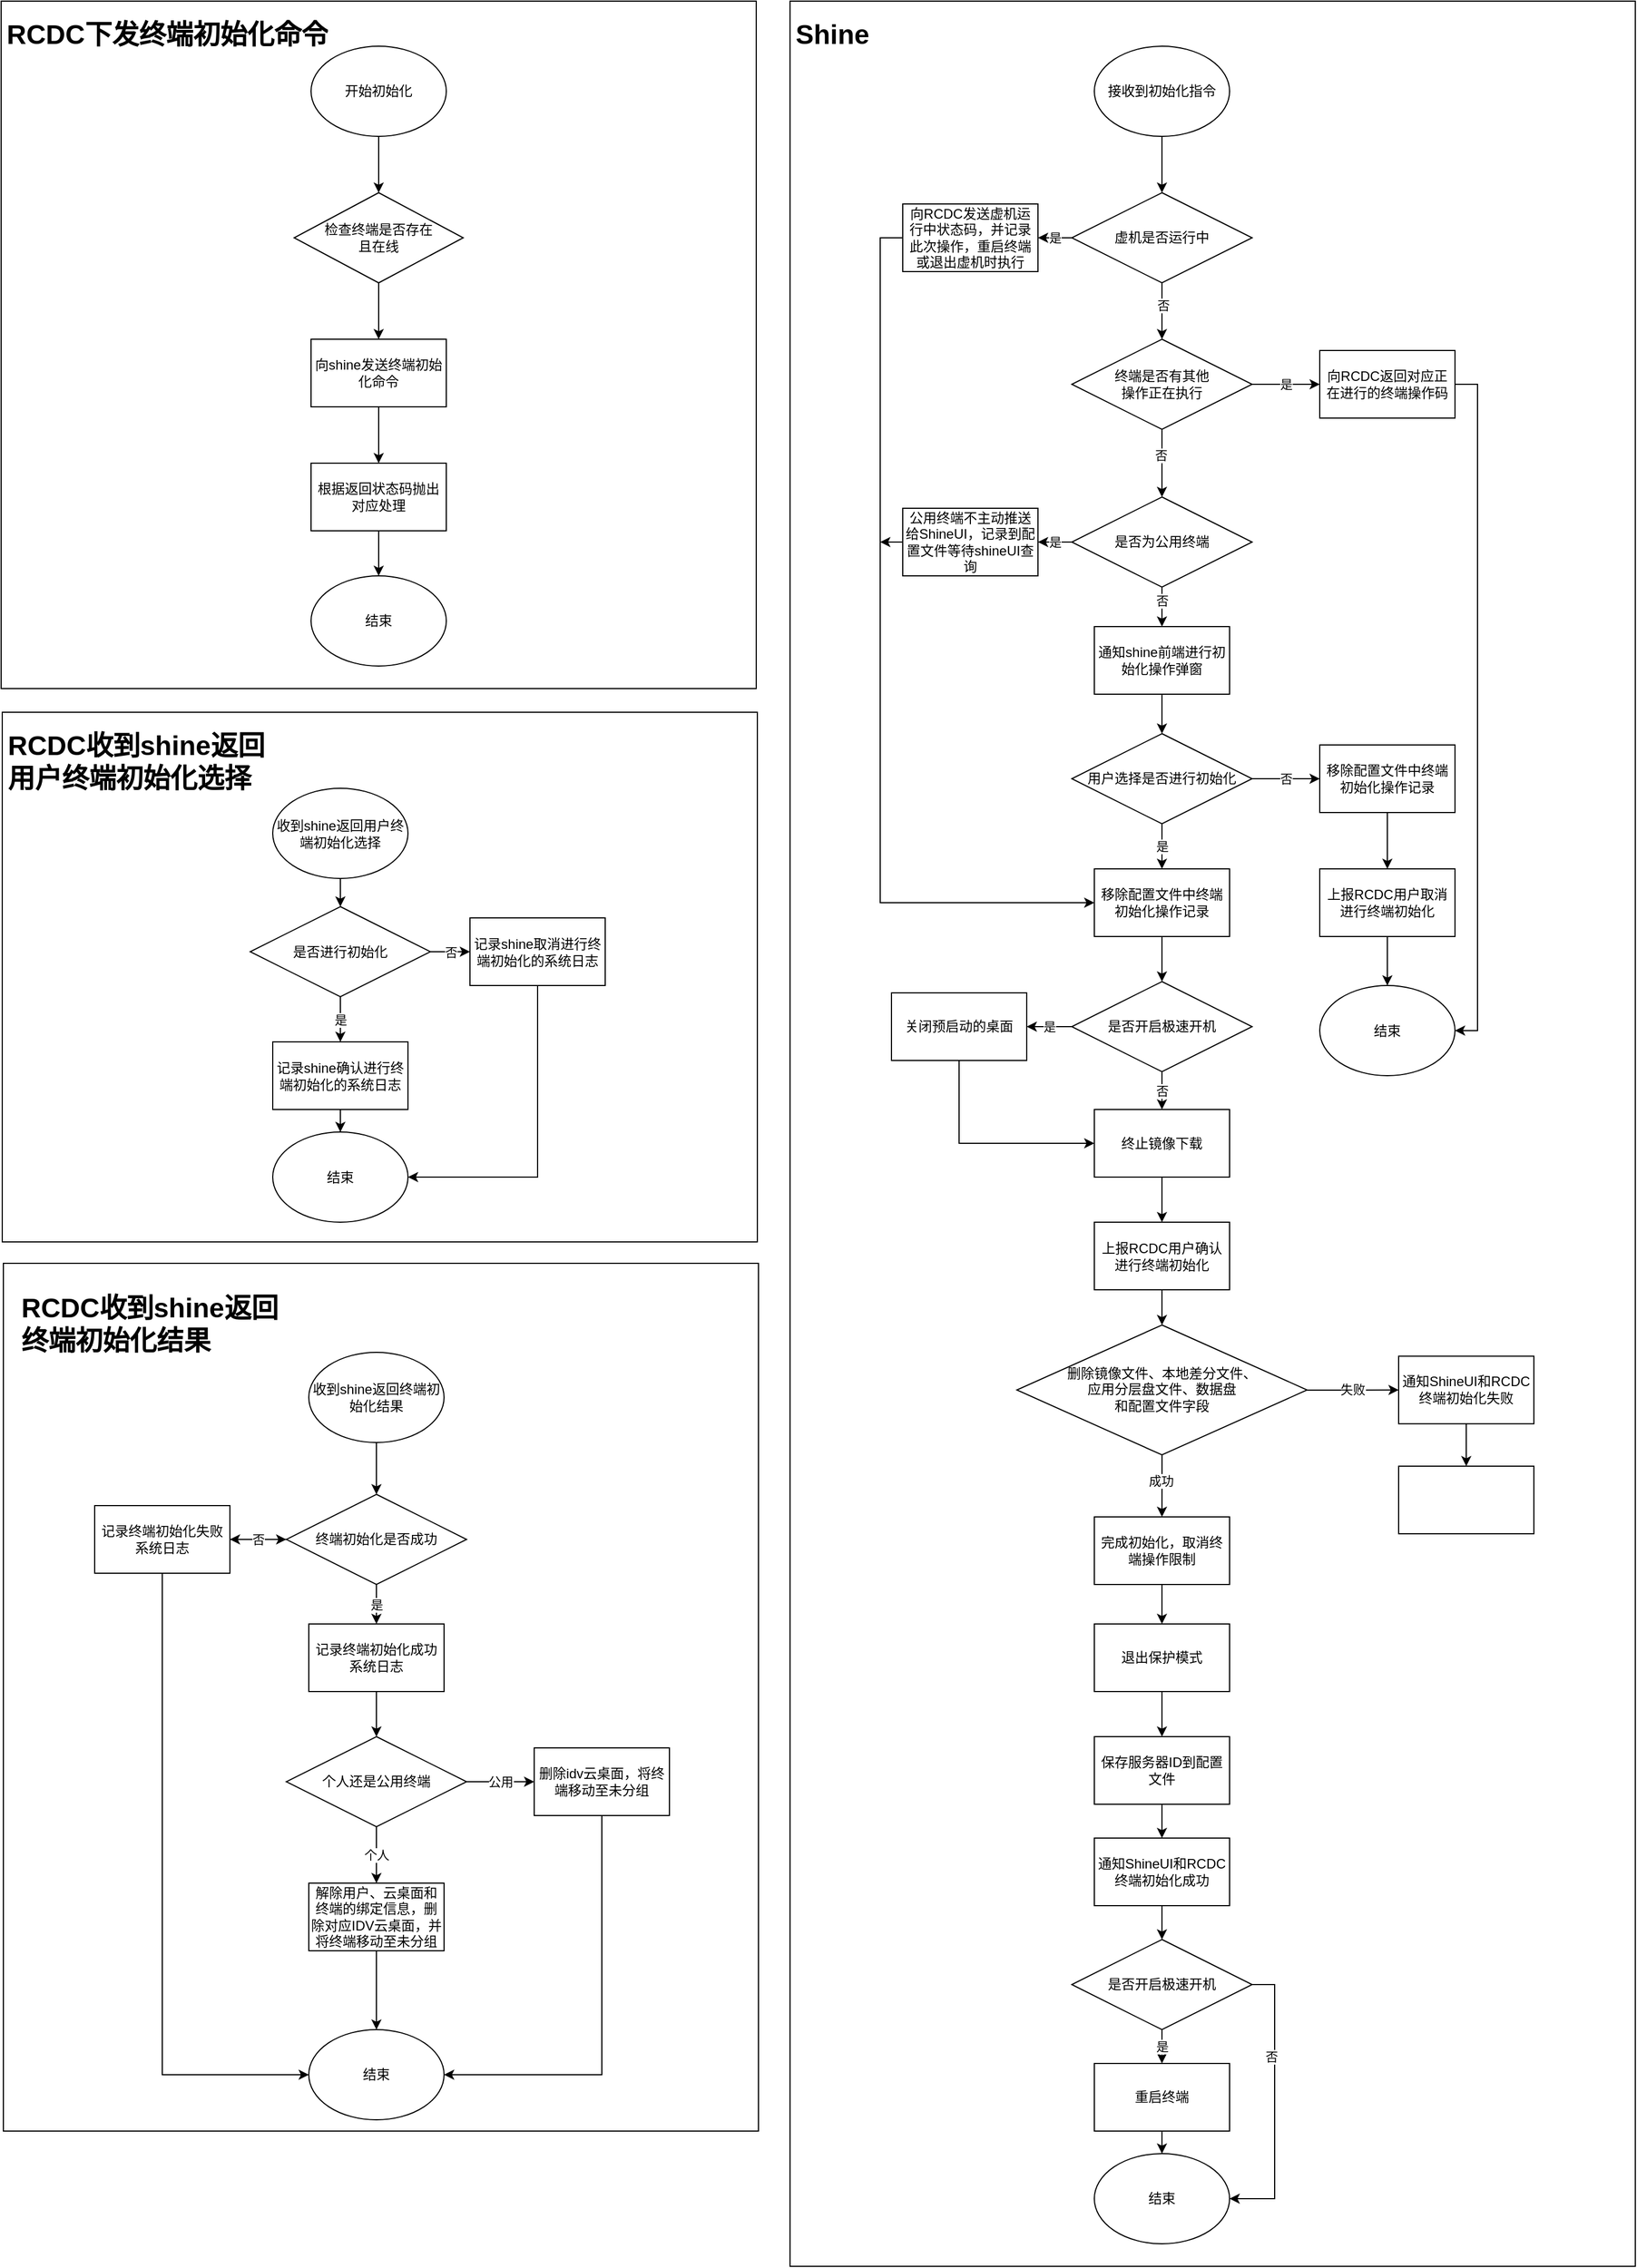 <mxfile version="13.4.9" type="github">
  <diagram id="C5RBs43oDa-KdzZeNtuy" name="Page-1">
    <mxGraphModel dx="2130" dy="2096" grid="1" gridSize="10" guides="1" tooltips="1" connect="1" arrows="1" fold="1" page="1" pageScale="1" pageWidth="827" pageHeight="1169" math="0" shadow="0">
      <root>
        <mxCell id="WIyWlLk6GJQsqaUBKTNV-0" />
        <mxCell id="WIyWlLk6GJQsqaUBKTNV-1" parent="WIyWlLk6GJQsqaUBKTNV-0" />
        <mxCell id="mnBdbgV8jX7nQdFRX_Ui-82" value="" style="whiteSpace=wrap;html=1;fillColor=#FFFFFF;" vertex="1" parent="WIyWlLk6GJQsqaUBKTNV-1">
          <mxGeometry x="91" y="601" width="670" height="470" as="geometry" />
        </mxCell>
        <mxCell id="mnBdbgV8jX7nQdFRX_Ui-83" value="&lt;h1&gt;RCDC收到shine返回用户终端初始化选择&lt;/h1&gt;" style="text;html=1;strokeColor=none;fillColor=none;spacing=5;spacingTop=-20;whiteSpace=wrap;overflow=hidden;rounded=0;" vertex="1" parent="WIyWlLk6GJQsqaUBKTNV-1">
          <mxGeometry x="91" y="611" width="240" height="60" as="geometry" />
        </mxCell>
        <mxCell id="mnBdbgV8jX7nQdFRX_Ui-14" value="" style="whiteSpace=wrap;html=1;fillColor=#FFFFFF;" vertex="1" parent="WIyWlLk6GJQsqaUBKTNV-1">
          <mxGeometry x="90" y="-30" width="670" height="610" as="geometry" />
        </mxCell>
        <mxCell id="mnBdbgV8jX7nQdFRX_Ui-10" value="" style="edgeStyle=orthogonalEdgeStyle;rounded=0;orthogonalLoop=1;jettySize=auto;html=1;" edge="1" parent="WIyWlLk6GJQsqaUBKTNV-1" source="mnBdbgV8jX7nQdFRX_Ui-6" target="mnBdbgV8jX7nQdFRX_Ui-9">
          <mxGeometry relative="1" as="geometry" />
        </mxCell>
        <mxCell id="mnBdbgV8jX7nQdFRX_Ui-6" value="开始初始化" style="ellipse;whiteSpace=wrap;html=1;" vertex="1" parent="WIyWlLk6GJQsqaUBKTNV-1">
          <mxGeometry x="365" y="10" width="120" height="80" as="geometry" />
        </mxCell>
        <mxCell id="mnBdbgV8jX7nQdFRX_Ui-12" value="" style="edgeStyle=orthogonalEdgeStyle;rounded=0;orthogonalLoop=1;jettySize=auto;html=1;" edge="1" parent="WIyWlLk6GJQsqaUBKTNV-1" source="mnBdbgV8jX7nQdFRX_Ui-9" target="mnBdbgV8jX7nQdFRX_Ui-11">
          <mxGeometry relative="1" as="geometry" />
        </mxCell>
        <mxCell id="mnBdbgV8jX7nQdFRX_Ui-9" value="检查终端是否存在&lt;br&gt;且在线" style="rhombus;whiteSpace=wrap;html=1;" vertex="1" parent="WIyWlLk6GJQsqaUBKTNV-1">
          <mxGeometry x="350" y="140" width="150" height="80" as="geometry" />
        </mxCell>
        <mxCell id="mnBdbgV8jX7nQdFRX_Ui-65" value="" style="edgeStyle=orthogonalEdgeStyle;rounded=0;orthogonalLoop=1;jettySize=auto;html=1;" edge="1" parent="WIyWlLk6GJQsqaUBKTNV-1" source="mnBdbgV8jX7nQdFRX_Ui-11" target="mnBdbgV8jX7nQdFRX_Ui-64">
          <mxGeometry relative="1" as="geometry" />
        </mxCell>
        <mxCell id="mnBdbgV8jX7nQdFRX_Ui-11" value="向shine发送终端初始化命令" style="whiteSpace=wrap;html=1;" vertex="1" parent="WIyWlLk6GJQsqaUBKTNV-1">
          <mxGeometry x="365" y="270" width="120" height="60" as="geometry" />
        </mxCell>
        <mxCell id="mnBdbgV8jX7nQdFRX_Ui-15" value="&lt;h1&gt;RCDC下发终端初始化命令&lt;/h1&gt;" style="text;html=1;strokeColor=none;fillColor=none;spacing=5;spacingTop=-20;whiteSpace=wrap;overflow=hidden;rounded=0;" vertex="1" parent="WIyWlLk6GJQsqaUBKTNV-1">
          <mxGeometry x="90" y="-20" width="310" height="60" as="geometry" />
        </mxCell>
        <mxCell id="mnBdbgV8jX7nQdFRX_Ui-16" value="" style="whiteSpace=wrap;html=1;fillColor=#FFFFFF;" vertex="1" parent="WIyWlLk6GJQsqaUBKTNV-1">
          <mxGeometry x="790" y="-30" width="750" height="2010" as="geometry" />
        </mxCell>
        <mxCell id="mnBdbgV8jX7nQdFRX_Ui-17" value="&lt;h1&gt;Shine&lt;/h1&gt;" style="text;html=1;strokeColor=none;fillColor=none;spacing=5;spacingTop=-20;whiteSpace=wrap;overflow=hidden;rounded=0;" vertex="1" parent="WIyWlLk6GJQsqaUBKTNV-1">
          <mxGeometry x="790" y="-20" width="100" height="40" as="geometry" />
        </mxCell>
        <mxCell id="mnBdbgV8jX7nQdFRX_Ui-20" value="" style="edgeStyle=orthogonalEdgeStyle;rounded=0;orthogonalLoop=1;jettySize=auto;html=1;" edge="1" parent="WIyWlLk6GJQsqaUBKTNV-1" source="mnBdbgV8jX7nQdFRX_Ui-18" target="mnBdbgV8jX7nQdFRX_Ui-19">
          <mxGeometry relative="1" as="geometry" />
        </mxCell>
        <mxCell id="mnBdbgV8jX7nQdFRX_Ui-18" value="接收到初始化指令" style="ellipse;whiteSpace=wrap;html=1;fillColor=#FFFFFF;" vertex="1" parent="WIyWlLk6GJQsqaUBKTNV-1">
          <mxGeometry x="1060" y="10" width="120" height="80" as="geometry" />
        </mxCell>
        <mxCell id="mnBdbgV8jX7nQdFRX_Ui-24" value="" style="edgeStyle=orthogonalEdgeStyle;rounded=0;orthogonalLoop=1;jettySize=auto;html=1;" edge="1" parent="WIyWlLk6GJQsqaUBKTNV-1" source="mnBdbgV8jX7nQdFRX_Ui-19" target="mnBdbgV8jX7nQdFRX_Ui-23">
          <mxGeometry relative="1" as="geometry" />
        </mxCell>
        <mxCell id="mnBdbgV8jX7nQdFRX_Ui-28" value="否" style="edgeLabel;html=1;align=center;verticalAlign=middle;resizable=0;points=[];" vertex="1" connectable="0" parent="mnBdbgV8jX7nQdFRX_Ui-24">
          <mxGeometry x="-0.211" y="1" relative="1" as="geometry">
            <mxPoint as="offset" />
          </mxGeometry>
        </mxCell>
        <mxCell id="mnBdbgV8jX7nQdFRX_Ui-36" value="是" style="edgeStyle=orthogonalEdgeStyle;rounded=0;orthogonalLoop=1;jettySize=auto;html=1;" edge="1" parent="WIyWlLk6GJQsqaUBKTNV-1" source="mnBdbgV8jX7nQdFRX_Ui-19" target="mnBdbgV8jX7nQdFRX_Ui-35">
          <mxGeometry relative="1" as="geometry" />
        </mxCell>
        <mxCell id="mnBdbgV8jX7nQdFRX_Ui-19" value="虚机是否运行中" style="rhombus;whiteSpace=wrap;html=1;fillColor=#FFFFFF;" vertex="1" parent="WIyWlLk6GJQsqaUBKTNV-1">
          <mxGeometry x="1040" y="140" width="160" height="80" as="geometry" />
        </mxCell>
        <mxCell id="mnBdbgV8jX7nQdFRX_Ui-27" value="" style="edgeStyle=orthogonalEdgeStyle;rounded=0;orthogonalLoop=1;jettySize=auto;html=1;" edge="1" parent="WIyWlLk6GJQsqaUBKTNV-1" source="mnBdbgV8jX7nQdFRX_Ui-23" target="mnBdbgV8jX7nQdFRX_Ui-25">
          <mxGeometry relative="1" as="geometry" />
        </mxCell>
        <mxCell id="mnBdbgV8jX7nQdFRX_Ui-29" value="否" style="edgeLabel;html=1;align=center;verticalAlign=middle;resizable=0;points=[];" vertex="1" connectable="0" parent="mnBdbgV8jX7nQdFRX_Ui-27">
          <mxGeometry x="-0.249" y="-1" relative="1" as="geometry">
            <mxPoint as="offset" />
          </mxGeometry>
        </mxCell>
        <mxCell id="mnBdbgV8jX7nQdFRX_Ui-38" value="是" style="edgeStyle=orthogonalEdgeStyle;rounded=0;orthogonalLoop=1;jettySize=auto;html=1;" edge="1" parent="WIyWlLk6GJQsqaUBKTNV-1" source="mnBdbgV8jX7nQdFRX_Ui-23" target="mnBdbgV8jX7nQdFRX_Ui-37">
          <mxGeometry relative="1" as="geometry" />
        </mxCell>
        <mxCell id="mnBdbgV8jX7nQdFRX_Ui-23" value="终端是否有其他&lt;br&gt;操作正在执行" style="rhombus;whiteSpace=wrap;html=1;fillColor=#FFFFFF;" vertex="1" parent="WIyWlLk6GJQsqaUBKTNV-1">
          <mxGeometry x="1040" y="270" width="160" height="80" as="geometry" />
        </mxCell>
        <mxCell id="mnBdbgV8jX7nQdFRX_Ui-31" value="" style="edgeStyle=orthogonalEdgeStyle;rounded=0;orthogonalLoop=1;jettySize=auto;html=1;" edge="1" parent="WIyWlLk6GJQsqaUBKTNV-1" source="mnBdbgV8jX7nQdFRX_Ui-25" target="mnBdbgV8jX7nQdFRX_Ui-30">
          <mxGeometry relative="1" as="geometry" />
        </mxCell>
        <mxCell id="mnBdbgV8jX7nQdFRX_Ui-32" value="否" style="edgeLabel;html=1;align=center;verticalAlign=middle;resizable=0;points=[];" vertex="1" connectable="0" parent="mnBdbgV8jX7nQdFRX_Ui-31">
          <mxGeometry x="-0.471" relative="1" as="geometry">
            <mxPoint as="offset" />
          </mxGeometry>
        </mxCell>
        <mxCell id="mnBdbgV8jX7nQdFRX_Ui-40" value="是" style="edgeStyle=orthogonalEdgeStyle;rounded=0;orthogonalLoop=1;jettySize=auto;html=1;" edge="1" parent="WIyWlLk6GJQsqaUBKTNV-1" source="mnBdbgV8jX7nQdFRX_Ui-25" target="mnBdbgV8jX7nQdFRX_Ui-39">
          <mxGeometry relative="1" as="geometry" />
        </mxCell>
        <mxCell id="mnBdbgV8jX7nQdFRX_Ui-25" value="是否为公用终端" style="rhombus;whiteSpace=wrap;html=1;fillColor=#FFFFFF;" vertex="1" parent="WIyWlLk6GJQsqaUBKTNV-1">
          <mxGeometry x="1040" y="410" width="160" height="80" as="geometry" />
        </mxCell>
        <mxCell id="mnBdbgV8jX7nQdFRX_Ui-44" value="" style="edgeStyle=orthogonalEdgeStyle;rounded=0;orthogonalLoop=1;jettySize=auto;html=1;" edge="1" parent="WIyWlLk6GJQsqaUBKTNV-1" source="mnBdbgV8jX7nQdFRX_Ui-30" target="mnBdbgV8jX7nQdFRX_Ui-43">
          <mxGeometry relative="1" as="geometry" />
        </mxCell>
        <mxCell id="mnBdbgV8jX7nQdFRX_Ui-30" value="通知shine前端进行初始化操作弹窗" style="whiteSpace=wrap;html=1;fillColor=#FFFFFF;" vertex="1" parent="WIyWlLk6GJQsqaUBKTNV-1">
          <mxGeometry x="1060" y="525" width="120" height="60" as="geometry" />
        </mxCell>
        <mxCell id="mnBdbgV8jX7nQdFRX_Ui-59" style="edgeStyle=orthogonalEdgeStyle;rounded=0;orthogonalLoop=1;jettySize=auto;html=1;exitX=0;exitY=0.5;exitDx=0;exitDy=0;entryX=0;entryY=0.5;entryDx=0;entryDy=0;" edge="1" parent="WIyWlLk6GJQsqaUBKTNV-1" source="mnBdbgV8jX7nQdFRX_Ui-35" target="mnBdbgV8jX7nQdFRX_Ui-55">
          <mxGeometry relative="1" as="geometry" />
        </mxCell>
        <mxCell id="mnBdbgV8jX7nQdFRX_Ui-35" value="向RCDC发送虚机运行中状态码，并记录此次操作，重启终端或退出虚机时执行" style="whiteSpace=wrap;html=1;fillColor=#FFFFFF;" vertex="1" parent="WIyWlLk6GJQsqaUBKTNV-1">
          <mxGeometry x="890" y="150" width="120" height="60" as="geometry" />
        </mxCell>
        <mxCell id="mnBdbgV8jX7nQdFRX_Ui-113" style="edgeStyle=orthogonalEdgeStyle;rounded=0;orthogonalLoop=1;jettySize=auto;html=1;exitX=1;exitY=0.5;exitDx=0;exitDy=0;entryX=1;entryY=0.5;entryDx=0;entryDy=0;" edge="1" parent="WIyWlLk6GJQsqaUBKTNV-1" source="mnBdbgV8jX7nQdFRX_Ui-37" target="mnBdbgV8jX7nQdFRX_Ui-111">
          <mxGeometry relative="1" as="geometry" />
        </mxCell>
        <mxCell id="mnBdbgV8jX7nQdFRX_Ui-37" value="向RCDC返回对应正在进行的终端操作码" style="whiteSpace=wrap;html=1;fillColor=#FFFFFF;" vertex="1" parent="WIyWlLk6GJQsqaUBKTNV-1">
          <mxGeometry x="1260" y="280" width="120" height="60" as="geometry" />
        </mxCell>
        <mxCell id="mnBdbgV8jX7nQdFRX_Ui-60" style="edgeStyle=orthogonalEdgeStyle;rounded=0;orthogonalLoop=1;jettySize=auto;html=1;exitX=0;exitY=0.5;exitDx=0;exitDy=0;" edge="1" parent="WIyWlLk6GJQsqaUBKTNV-1" source="mnBdbgV8jX7nQdFRX_Ui-39">
          <mxGeometry relative="1" as="geometry">
            <mxPoint x="870" y="449.941" as="targetPoint" />
          </mxGeometry>
        </mxCell>
        <mxCell id="mnBdbgV8jX7nQdFRX_Ui-39" value="公用终端不主动推送给ShineUI，记录到配置文件等待shineUI查询" style="whiteSpace=wrap;html=1;fillColor=#FFFFFF;" vertex="1" parent="WIyWlLk6GJQsqaUBKTNV-1">
          <mxGeometry x="890" y="420" width="120" height="60" as="geometry" />
        </mxCell>
        <mxCell id="mnBdbgV8jX7nQdFRX_Ui-50" value="否" style="edgeStyle=orthogonalEdgeStyle;rounded=0;orthogonalLoop=1;jettySize=auto;html=1;" edge="1" parent="WIyWlLk6GJQsqaUBKTNV-1" source="mnBdbgV8jX7nQdFRX_Ui-43" target="mnBdbgV8jX7nQdFRX_Ui-49">
          <mxGeometry relative="1" as="geometry" />
        </mxCell>
        <mxCell id="mnBdbgV8jX7nQdFRX_Ui-56" value="是" style="edgeStyle=orthogonalEdgeStyle;rounded=0;orthogonalLoop=1;jettySize=auto;html=1;" edge="1" parent="WIyWlLk6GJQsqaUBKTNV-1" source="mnBdbgV8jX7nQdFRX_Ui-43" target="mnBdbgV8jX7nQdFRX_Ui-55">
          <mxGeometry relative="1" as="geometry" />
        </mxCell>
        <mxCell id="mnBdbgV8jX7nQdFRX_Ui-43" value="用户选择是否进行初始化" style="rhombus;whiteSpace=wrap;html=1;fillColor=#FFFFFF;" vertex="1" parent="WIyWlLk6GJQsqaUBKTNV-1">
          <mxGeometry x="1040" y="620" width="160" height="80" as="geometry" />
        </mxCell>
        <mxCell id="mnBdbgV8jX7nQdFRX_Ui-110" value="" style="edgeStyle=orthogonalEdgeStyle;rounded=0;orthogonalLoop=1;jettySize=auto;html=1;" edge="1" parent="WIyWlLk6GJQsqaUBKTNV-1" source="mnBdbgV8jX7nQdFRX_Ui-49" target="mnBdbgV8jX7nQdFRX_Ui-109">
          <mxGeometry relative="1" as="geometry" />
        </mxCell>
        <mxCell id="mnBdbgV8jX7nQdFRX_Ui-49" value="移除配置文件中终端初始化操作记录" style="whiteSpace=wrap;html=1;fillColor=#FFFFFF;" vertex="1" parent="WIyWlLk6GJQsqaUBKTNV-1">
          <mxGeometry x="1260" y="630" width="120" height="60" as="geometry" />
        </mxCell>
        <mxCell id="mnBdbgV8jX7nQdFRX_Ui-58" value="" style="edgeStyle=orthogonalEdgeStyle;rounded=0;orthogonalLoop=1;jettySize=auto;html=1;" edge="1" parent="WIyWlLk6GJQsqaUBKTNV-1" source="mnBdbgV8jX7nQdFRX_Ui-55">
          <mxGeometry relative="1" as="geometry">
            <mxPoint x="1120" y="840.0" as="targetPoint" />
          </mxGeometry>
        </mxCell>
        <mxCell id="mnBdbgV8jX7nQdFRX_Ui-55" value="移除配置文件中终端初始化操作记录" style="whiteSpace=wrap;html=1;fillColor=#FFFFFF;" vertex="1" parent="WIyWlLk6GJQsqaUBKTNV-1">
          <mxGeometry x="1060" y="740" width="120" height="60" as="geometry" />
        </mxCell>
        <mxCell id="mnBdbgV8jX7nQdFRX_Ui-67" value="" style="edgeStyle=orthogonalEdgeStyle;rounded=0;orthogonalLoop=1;jettySize=auto;html=1;" edge="1" parent="WIyWlLk6GJQsqaUBKTNV-1" source="mnBdbgV8jX7nQdFRX_Ui-64" target="mnBdbgV8jX7nQdFRX_Ui-66">
          <mxGeometry relative="1" as="geometry" />
        </mxCell>
        <mxCell id="mnBdbgV8jX7nQdFRX_Ui-64" value="根据返回状态码抛出对应处理" style="whiteSpace=wrap;html=1;" vertex="1" parent="WIyWlLk6GJQsqaUBKTNV-1">
          <mxGeometry x="365" y="380" width="120" height="60" as="geometry" />
        </mxCell>
        <mxCell id="mnBdbgV8jX7nQdFRX_Ui-66" value="结束" style="ellipse;whiteSpace=wrap;html=1;" vertex="1" parent="WIyWlLk6GJQsqaUBKTNV-1">
          <mxGeometry x="365" y="480" width="120" height="80" as="geometry" />
        </mxCell>
        <mxCell id="mnBdbgV8jX7nQdFRX_Ui-72" value="" style="edgeStyle=orthogonalEdgeStyle;rounded=0;orthogonalLoop=1;jettySize=auto;html=1;" edge="1" parent="WIyWlLk6GJQsqaUBKTNV-1" source="mnBdbgV8jX7nQdFRX_Ui-68" target="mnBdbgV8jX7nQdFRX_Ui-71">
          <mxGeometry relative="1" as="geometry" />
        </mxCell>
        <mxCell id="mnBdbgV8jX7nQdFRX_Ui-68" value="收到shine返回用户终端初始化选择" style="ellipse;whiteSpace=wrap;html=1;fillColor=#FFFFFF;" vertex="1" parent="WIyWlLk6GJQsqaUBKTNV-1">
          <mxGeometry x="331" y="668.5" width="120" height="80" as="geometry" />
        </mxCell>
        <mxCell id="mnBdbgV8jX7nQdFRX_Ui-76" value="是" style="edgeStyle=orthogonalEdgeStyle;rounded=0;orthogonalLoop=1;jettySize=auto;html=1;" edge="1" parent="WIyWlLk6GJQsqaUBKTNV-1" source="mnBdbgV8jX7nQdFRX_Ui-71" target="mnBdbgV8jX7nQdFRX_Ui-75">
          <mxGeometry relative="1" as="geometry" />
        </mxCell>
        <mxCell id="mnBdbgV8jX7nQdFRX_Ui-78" value="否" style="edgeStyle=orthogonalEdgeStyle;rounded=0;orthogonalLoop=1;jettySize=auto;html=1;" edge="1" parent="WIyWlLk6GJQsqaUBKTNV-1" source="mnBdbgV8jX7nQdFRX_Ui-71" target="mnBdbgV8jX7nQdFRX_Ui-77">
          <mxGeometry relative="1" as="geometry" />
        </mxCell>
        <mxCell id="mnBdbgV8jX7nQdFRX_Ui-71" value="是否进行初始化" style="rhombus;whiteSpace=wrap;html=1;fillColor=#FFFFFF;" vertex="1" parent="WIyWlLk6GJQsqaUBKTNV-1">
          <mxGeometry x="311" y="773.5" width="160" height="80" as="geometry" />
        </mxCell>
        <mxCell id="mnBdbgV8jX7nQdFRX_Ui-80" value="" style="edgeStyle=orthogonalEdgeStyle;rounded=0;orthogonalLoop=1;jettySize=auto;html=1;" edge="1" parent="WIyWlLk6GJQsqaUBKTNV-1" source="mnBdbgV8jX7nQdFRX_Ui-75" target="mnBdbgV8jX7nQdFRX_Ui-79">
          <mxGeometry relative="1" as="geometry" />
        </mxCell>
        <mxCell id="mnBdbgV8jX7nQdFRX_Ui-75" value="记录shine确认进行终端初始化的系统日志" style="whiteSpace=wrap;html=1;fillColor=#FFFFFF;" vertex="1" parent="WIyWlLk6GJQsqaUBKTNV-1">
          <mxGeometry x="331" y="893.5" width="120" height="60" as="geometry" />
        </mxCell>
        <mxCell id="mnBdbgV8jX7nQdFRX_Ui-81" style="edgeStyle=orthogonalEdgeStyle;rounded=0;orthogonalLoop=1;jettySize=auto;html=1;exitX=0.5;exitY=1;exitDx=0;exitDy=0;entryX=1;entryY=0.5;entryDx=0;entryDy=0;" edge="1" parent="WIyWlLk6GJQsqaUBKTNV-1" source="mnBdbgV8jX7nQdFRX_Ui-77" target="mnBdbgV8jX7nQdFRX_Ui-79">
          <mxGeometry relative="1" as="geometry" />
        </mxCell>
        <mxCell id="mnBdbgV8jX7nQdFRX_Ui-77" value="记录shine取消进行终端初始化的系统日志" style="whiteSpace=wrap;html=1;fillColor=#FFFFFF;" vertex="1" parent="WIyWlLk6GJQsqaUBKTNV-1">
          <mxGeometry x="506" y="783.5" width="120" height="60" as="geometry" />
        </mxCell>
        <mxCell id="mnBdbgV8jX7nQdFRX_Ui-79" value="结束" style="ellipse;whiteSpace=wrap;html=1;fillColor=#FFFFFF;" vertex="1" parent="WIyWlLk6GJQsqaUBKTNV-1">
          <mxGeometry x="331" y="973.5" width="120" height="80" as="geometry" />
        </mxCell>
        <mxCell id="mnBdbgV8jX7nQdFRX_Ui-84" value="" style="whiteSpace=wrap;html=1;fillColor=#FFFFFF;" vertex="1" parent="WIyWlLk6GJQsqaUBKTNV-1">
          <mxGeometry x="92" y="1090" width="670" height="770" as="geometry" />
        </mxCell>
        <mxCell id="mnBdbgV8jX7nQdFRX_Ui-85" value="&lt;h1&gt;RCDC收到shine返回终端初始化结果&lt;/h1&gt;" style="text;html=1;strokeColor=none;fillColor=none;spacing=5;spacingTop=-20;whiteSpace=wrap;overflow=hidden;rounded=0;" vertex="1" parent="WIyWlLk6GJQsqaUBKTNV-1">
          <mxGeometry x="103" y="1110" width="240" height="60" as="geometry" />
        </mxCell>
        <mxCell id="mnBdbgV8jX7nQdFRX_Ui-88" value="" style="edgeStyle=orthogonalEdgeStyle;rounded=0;orthogonalLoop=1;jettySize=auto;html=1;" edge="1" parent="WIyWlLk6GJQsqaUBKTNV-1" source="mnBdbgV8jX7nQdFRX_Ui-86" target="mnBdbgV8jX7nQdFRX_Ui-87">
          <mxGeometry relative="1" as="geometry" />
        </mxCell>
        <mxCell id="mnBdbgV8jX7nQdFRX_Ui-86" value="收到shine返回终端初始化结果" style="ellipse;whiteSpace=wrap;html=1;fillColor=#FFFFFF;" vertex="1" parent="WIyWlLk6GJQsqaUBKTNV-1">
          <mxGeometry x="363" y="1169" width="120" height="80" as="geometry" />
        </mxCell>
        <mxCell id="mnBdbgV8jX7nQdFRX_Ui-90" value="是" style="edgeStyle=orthogonalEdgeStyle;rounded=0;orthogonalLoop=1;jettySize=auto;html=1;" edge="1" parent="WIyWlLk6GJQsqaUBKTNV-1" source="mnBdbgV8jX7nQdFRX_Ui-87" target="mnBdbgV8jX7nQdFRX_Ui-89">
          <mxGeometry relative="1" as="geometry" />
        </mxCell>
        <mxCell id="mnBdbgV8jX7nQdFRX_Ui-101" value="" style="edgeStyle=orthogonalEdgeStyle;rounded=0;orthogonalLoop=1;jettySize=auto;html=1;" edge="1" parent="WIyWlLk6GJQsqaUBKTNV-1" source="mnBdbgV8jX7nQdFRX_Ui-87" target="mnBdbgV8jX7nQdFRX_Ui-100">
          <mxGeometry relative="1" as="geometry" />
        </mxCell>
        <mxCell id="mnBdbgV8jX7nQdFRX_Ui-87" value="终端初始化是否成功" style="rhombus;whiteSpace=wrap;html=1;fillColor=#FFFFFF;" vertex="1" parent="WIyWlLk6GJQsqaUBKTNV-1">
          <mxGeometry x="343" y="1295" width="160" height="80" as="geometry" />
        </mxCell>
        <mxCell id="mnBdbgV8jX7nQdFRX_Ui-92" value="" style="edgeStyle=orthogonalEdgeStyle;rounded=0;orthogonalLoop=1;jettySize=auto;html=1;" edge="1" parent="WIyWlLk6GJQsqaUBKTNV-1" source="mnBdbgV8jX7nQdFRX_Ui-89" target="mnBdbgV8jX7nQdFRX_Ui-91">
          <mxGeometry relative="1" as="geometry" />
        </mxCell>
        <mxCell id="mnBdbgV8jX7nQdFRX_Ui-89" value="记录终端初始化成功系统日志" style="whiteSpace=wrap;html=1;fillColor=#FFFFFF;" vertex="1" parent="WIyWlLk6GJQsqaUBKTNV-1">
          <mxGeometry x="363" y="1410" width="120" height="60" as="geometry" />
        </mxCell>
        <mxCell id="mnBdbgV8jX7nQdFRX_Ui-94" value="个人" style="edgeStyle=orthogonalEdgeStyle;rounded=0;orthogonalLoop=1;jettySize=auto;html=1;" edge="1" parent="WIyWlLk6GJQsqaUBKTNV-1" source="mnBdbgV8jX7nQdFRX_Ui-91" target="mnBdbgV8jX7nQdFRX_Ui-93">
          <mxGeometry relative="1" as="geometry" />
        </mxCell>
        <mxCell id="mnBdbgV8jX7nQdFRX_Ui-96" value="公用" style="edgeStyle=orthogonalEdgeStyle;rounded=0;orthogonalLoop=1;jettySize=auto;html=1;" edge="1" parent="WIyWlLk6GJQsqaUBKTNV-1" source="mnBdbgV8jX7nQdFRX_Ui-91" target="mnBdbgV8jX7nQdFRX_Ui-95">
          <mxGeometry relative="1" as="geometry" />
        </mxCell>
        <mxCell id="mnBdbgV8jX7nQdFRX_Ui-91" value="个人还是公用终端" style="rhombus;whiteSpace=wrap;html=1;fillColor=#FFFFFF;" vertex="1" parent="WIyWlLk6GJQsqaUBKTNV-1">
          <mxGeometry x="343" y="1510" width="160" height="80" as="geometry" />
        </mxCell>
        <mxCell id="mnBdbgV8jX7nQdFRX_Ui-98" value="" style="edgeStyle=orthogonalEdgeStyle;rounded=0;orthogonalLoop=1;jettySize=auto;html=1;" edge="1" parent="WIyWlLk6GJQsqaUBKTNV-1" source="mnBdbgV8jX7nQdFRX_Ui-93" target="mnBdbgV8jX7nQdFRX_Ui-97">
          <mxGeometry relative="1" as="geometry" />
        </mxCell>
        <mxCell id="mnBdbgV8jX7nQdFRX_Ui-93" value="解除用户、云桌面和终端的绑定信息，删除对应IDV云桌面，并将终端移动至未分组" style="whiteSpace=wrap;html=1;fillColor=#FFFFFF;" vertex="1" parent="WIyWlLk6GJQsqaUBKTNV-1">
          <mxGeometry x="363" y="1640" width="120" height="60" as="geometry" />
        </mxCell>
        <mxCell id="mnBdbgV8jX7nQdFRX_Ui-99" style="edgeStyle=orthogonalEdgeStyle;rounded=0;orthogonalLoop=1;jettySize=auto;html=1;exitX=0.5;exitY=1;exitDx=0;exitDy=0;entryX=1;entryY=0.5;entryDx=0;entryDy=0;" edge="1" parent="WIyWlLk6GJQsqaUBKTNV-1" source="mnBdbgV8jX7nQdFRX_Ui-95" target="mnBdbgV8jX7nQdFRX_Ui-97">
          <mxGeometry relative="1" as="geometry" />
        </mxCell>
        <mxCell id="mnBdbgV8jX7nQdFRX_Ui-95" value="删除idv云桌面，将终端移动至未分组" style="whiteSpace=wrap;html=1;fillColor=#FFFFFF;" vertex="1" parent="WIyWlLk6GJQsqaUBKTNV-1">
          <mxGeometry x="563" y="1520" width="120" height="60" as="geometry" />
        </mxCell>
        <mxCell id="mnBdbgV8jX7nQdFRX_Ui-97" value="结束" style="ellipse;whiteSpace=wrap;html=1;fillColor=#FFFFFF;" vertex="1" parent="WIyWlLk6GJQsqaUBKTNV-1">
          <mxGeometry x="363" y="1770" width="120" height="80" as="geometry" />
        </mxCell>
        <mxCell id="mnBdbgV8jX7nQdFRX_Ui-102" value="否" style="edgeStyle=orthogonalEdgeStyle;rounded=0;orthogonalLoop=1;jettySize=auto;html=1;" edge="1" parent="WIyWlLk6GJQsqaUBKTNV-1" source="mnBdbgV8jX7nQdFRX_Ui-100" target="mnBdbgV8jX7nQdFRX_Ui-87">
          <mxGeometry relative="1" as="geometry" />
        </mxCell>
        <mxCell id="mnBdbgV8jX7nQdFRX_Ui-103" style="edgeStyle=orthogonalEdgeStyle;rounded=0;orthogonalLoop=1;jettySize=auto;html=1;exitX=0.5;exitY=1;exitDx=0;exitDy=0;entryX=0;entryY=0.5;entryDx=0;entryDy=0;" edge="1" parent="WIyWlLk6GJQsqaUBKTNV-1" source="mnBdbgV8jX7nQdFRX_Ui-100" target="mnBdbgV8jX7nQdFRX_Ui-97">
          <mxGeometry relative="1" as="geometry" />
        </mxCell>
        <mxCell id="mnBdbgV8jX7nQdFRX_Ui-100" value="记录终端初始化失败系统日志" style="whiteSpace=wrap;html=1;fillColor=#FFFFFF;" vertex="1" parent="WIyWlLk6GJQsqaUBKTNV-1">
          <mxGeometry x="173" y="1305" width="120" height="60" as="geometry" />
        </mxCell>
        <mxCell id="mnBdbgV8jX7nQdFRX_Ui-106" value="否" style="edgeStyle=orthogonalEdgeStyle;rounded=0;orthogonalLoop=1;jettySize=auto;html=1;" edge="1" parent="WIyWlLk6GJQsqaUBKTNV-1" source="mnBdbgV8jX7nQdFRX_Ui-104" target="mnBdbgV8jX7nQdFRX_Ui-105">
          <mxGeometry relative="1" as="geometry" />
        </mxCell>
        <mxCell id="mnBdbgV8jX7nQdFRX_Ui-117" value="是" style="edgeStyle=orthogonalEdgeStyle;rounded=0;orthogonalLoop=1;jettySize=auto;html=1;" edge="1" parent="WIyWlLk6GJQsqaUBKTNV-1" source="mnBdbgV8jX7nQdFRX_Ui-104" target="mnBdbgV8jX7nQdFRX_Ui-116">
          <mxGeometry relative="1" as="geometry" />
        </mxCell>
        <mxCell id="mnBdbgV8jX7nQdFRX_Ui-104" value="是否开启极速开机" style="rhombus;whiteSpace=wrap;html=1;fillColor=#FFFFFF;" vertex="1" parent="WIyWlLk6GJQsqaUBKTNV-1">
          <mxGeometry x="1040" y="840" width="160" height="80" as="geometry" />
        </mxCell>
        <mxCell id="mnBdbgV8jX7nQdFRX_Ui-108" value="" style="edgeStyle=orthogonalEdgeStyle;rounded=0;orthogonalLoop=1;jettySize=auto;html=1;" edge="1" parent="WIyWlLk6GJQsqaUBKTNV-1" source="mnBdbgV8jX7nQdFRX_Ui-105" target="mnBdbgV8jX7nQdFRX_Ui-107">
          <mxGeometry relative="1" as="geometry" />
        </mxCell>
        <mxCell id="mnBdbgV8jX7nQdFRX_Ui-105" value="终止镜像下载" style="whiteSpace=wrap;html=1;fillColor=#FFFFFF;" vertex="1" parent="WIyWlLk6GJQsqaUBKTNV-1">
          <mxGeometry x="1060" y="953.5" width="120" height="60" as="geometry" />
        </mxCell>
        <mxCell id="mnBdbgV8jX7nQdFRX_Ui-120" value="" style="edgeStyle=orthogonalEdgeStyle;rounded=0;orthogonalLoop=1;jettySize=auto;html=1;" edge="1" parent="WIyWlLk6GJQsqaUBKTNV-1" source="mnBdbgV8jX7nQdFRX_Ui-107" target="mnBdbgV8jX7nQdFRX_Ui-119">
          <mxGeometry relative="1" as="geometry" />
        </mxCell>
        <mxCell id="mnBdbgV8jX7nQdFRX_Ui-107" value="上报RCDC用户确认进行终端初始化" style="whiteSpace=wrap;html=1;fillColor=#FFFFFF;" vertex="1" parent="WIyWlLk6GJQsqaUBKTNV-1">
          <mxGeometry x="1060" y="1053.5" width="120" height="60" as="geometry" />
        </mxCell>
        <mxCell id="mnBdbgV8jX7nQdFRX_Ui-112" style="edgeStyle=orthogonalEdgeStyle;rounded=0;orthogonalLoop=1;jettySize=auto;html=1;exitX=0.5;exitY=1;exitDx=0;exitDy=0;entryX=0.5;entryY=0;entryDx=0;entryDy=0;" edge="1" parent="WIyWlLk6GJQsqaUBKTNV-1" source="mnBdbgV8jX7nQdFRX_Ui-109" target="mnBdbgV8jX7nQdFRX_Ui-111">
          <mxGeometry relative="1" as="geometry" />
        </mxCell>
        <mxCell id="mnBdbgV8jX7nQdFRX_Ui-109" value="上报RCDC用户取消进行终端初始化" style="whiteSpace=wrap;html=1;fillColor=#FFFFFF;" vertex="1" parent="WIyWlLk6GJQsqaUBKTNV-1">
          <mxGeometry x="1260" y="740" width="120" height="60" as="geometry" />
        </mxCell>
        <mxCell id="mnBdbgV8jX7nQdFRX_Ui-111" value="结束" style="ellipse;whiteSpace=wrap;html=1;fillColor=#FFFFFF;" vertex="1" parent="WIyWlLk6GJQsqaUBKTNV-1">
          <mxGeometry x="1260" y="843.5" width="120" height="80" as="geometry" />
        </mxCell>
        <mxCell id="mnBdbgV8jX7nQdFRX_Ui-118" style="edgeStyle=orthogonalEdgeStyle;rounded=0;orthogonalLoop=1;jettySize=auto;html=1;exitX=0.5;exitY=1;exitDx=0;exitDy=0;entryX=0;entryY=0.5;entryDx=0;entryDy=0;" edge="1" parent="WIyWlLk6GJQsqaUBKTNV-1" source="mnBdbgV8jX7nQdFRX_Ui-116" target="mnBdbgV8jX7nQdFRX_Ui-105">
          <mxGeometry relative="1" as="geometry" />
        </mxCell>
        <mxCell id="mnBdbgV8jX7nQdFRX_Ui-116" value="关闭预启动的桌面" style="whiteSpace=wrap;html=1;fillColor=#FFFFFF;" vertex="1" parent="WIyWlLk6GJQsqaUBKTNV-1">
          <mxGeometry x="880" y="850" width="120" height="60" as="geometry" />
        </mxCell>
        <mxCell id="mnBdbgV8jX7nQdFRX_Ui-122" value="" style="edgeStyle=orthogonalEdgeStyle;rounded=0;orthogonalLoop=1;jettySize=auto;html=1;" edge="1" parent="WIyWlLk6GJQsqaUBKTNV-1" source="mnBdbgV8jX7nQdFRX_Ui-119" target="mnBdbgV8jX7nQdFRX_Ui-121">
          <mxGeometry relative="1" as="geometry" />
        </mxCell>
        <mxCell id="mnBdbgV8jX7nQdFRX_Ui-123" value="成功" style="edgeLabel;html=1;align=center;verticalAlign=middle;resizable=0;points=[];" vertex="1" connectable="0" parent="mnBdbgV8jX7nQdFRX_Ui-122">
          <mxGeometry x="-0.201" y="-1" relative="1" as="geometry">
            <mxPoint y="1" as="offset" />
          </mxGeometry>
        </mxCell>
        <mxCell id="mnBdbgV8jX7nQdFRX_Ui-141" value="失败" style="edgeStyle=orthogonalEdgeStyle;rounded=0;orthogonalLoop=1;jettySize=auto;html=1;" edge="1" parent="WIyWlLk6GJQsqaUBKTNV-1" source="mnBdbgV8jX7nQdFRX_Ui-119" target="mnBdbgV8jX7nQdFRX_Ui-140">
          <mxGeometry relative="1" as="geometry" />
        </mxCell>
        <mxCell id="mnBdbgV8jX7nQdFRX_Ui-119" value="删除镜像文件、本地差分文件、&lt;br&gt;应用分层盘文件、数据盘&lt;br&gt;和配置文件字段" style="rhombus;whiteSpace=wrap;html=1;fillColor=#FFFFFF;" vertex="1" parent="WIyWlLk6GJQsqaUBKTNV-1">
          <mxGeometry x="991.25" y="1144.75" width="257.5" height="115.25" as="geometry" />
        </mxCell>
        <mxCell id="mnBdbgV8jX7nQdFRX_Ui-127" value="" style="edgeStyle=orthogonalEdgeStyle;rounded=0;orthogonalLoop=1;jettySize=auto;html=1;" edge="1" parent="WIyWlLk6GJQsqaUBKTNV-1" source="mnBdbgV8jX7nQdFRX_Ui-121" target="mnBdbgV8jX7nQdFRX_Ui-126">
          <mxGeometry relative="1" as="geometry" />
        </mxCell>
        <mxCell id="mnBdbgV8jX7nQdFRX_Ui-121" value="完成初始化，取消终端操作限制" style="whiteSpace=wrap;html=1;fillColor=#FFFFFF;" vertex="1" parent="WIyWlLk6GJQsqaUBKTNV-1">
          <mxGeometry x="1060" y="1315" width="120" height="60" as="geometry" />
        </mxCell>
        <mxCell id="mnBdbgV8jX7nQdFRX_Ui-129" value="" style="edgeStyle=orthogonalEdgeStyle;rounded=0;orthogonalLoop=1;jettySize=auto;html=1;" edge="1" parent="WIyWlLk6GJQsqaUBKTNV-1" source="mnBdbgV8jX7nQdFRX_Ui-126" target="mnBdbgV8jX7nQdFRX_Ui-128">
          <mxGeometry relative="1" as="geometry" />
        </mxCell>
        <mxCell id="mnBdbgV8jX7nQdFRX_Ui-126" value="退出保护模式" style="whiteSpace=wrap;html=1;fillColor=#FFFFFF;" vertex="1" parent="WIyWlLk6GJQsqaUBKTNV-1">
          <mxGeometry x="1060" y="1410" width="120" height="60" as="geometry" />
        </mxCell>
        <mxCell id="mnBdbgV8jX7nQdFRX_Ui-131" value="" style="edgeStyle=orthogonalEdgeStyle;rounded=0;orthogonalLoop=1;jettySize=auto;html=1;" edge="1" parent="WIyWlLk6GJQsqaUBKTNV-1" source="mnBdbgV8jX7nQdFRX_Ui-128" target="mnBdbgV8jX7nQdFRX_Ui-130">
          <mxGeometry relative="1" as="geometry" />
        </mxCell>
        <mxCell id="mnBdbgV8jX7nQdFRX_Ui-128" value="保存服务器ID到配置文件" style="whiteSpace=wrap;html=1;fillColor=#FFFFFF;" vertex="1" parent="WIyWlLk6GJQsqaUBKTNV-1">
          <mxGeometry x="1060" y="1510" width="120" height="60" as="geometry" />
        </mxCell>
        <mxCell id="mnBdbgV8jX7nQdFRX_Ui-133" value="" style="edgeStyle=orthogonalEdgeStyle;rounded=0;orthogonalLoop=1;jettySize=auto;html=1;" edge="1" parent="WIyWlLk6GJQsqaUBKTNV-1" source="mnBdbgV8jX7nQdFRX_Ui-130" target="mnBdbgV8jX7nQdFRX_Ui-132">
          <mxGeometry relative="1" as="geometry" />
        </mxCell>
        <mxCell id="mnBdbgV8jX7nQdFRX_Ui-130" value="通知ShineUI和RCDC终端初始化成功" style="whiteSpace=wrap;html=1;fillColor=#FFFFFF;" vertex="1" parent="WIyWlLk6GJQsqaUBKTNV-1">
          <mxGeometry x="1060" y="1600" width="120" height="60" as="geometry" />
        </mxCell>
        <mxCell id="mnBdbgV8jX7nQdFRX_Ui-135" value="是" style="edgeStyle=orthogonalEdgeStyle;rounded=0;orthogonalLoop=1;jettySize=auto;html=1;" edge="1" parent="WIyWlLk6GJQsqaUBKTNV-1" source="mnBdbgV8jX7nQdFRX_Ui-132" target="mnBdbgV8jX7nQdFRX_Ui-134">
          <mxGeometry relative="1" as="geometry" />
        </mxCell>
        <mxCell id="mnBdbgV8jX7nQdFRX_Ui-138" style="edgeStyle=orthogonalEdgeStyle;rounded=0;orthogonalLoop=1;jettySize=auto;html=1;exitX=1;exitY=0.5;exitDx=0;exitDy=0;entryX=1;entryY=0.5;entryDx=0;entryDy=0;" edge="1" parent="WIyWlLk6GJQsqaUBKTNV-1" source="mnBdbgV8jX7nQdFRX_Ui-132" target="mnBdbgV8jX7nQdFRX_Ui-136">
          <mxGeometry relative="1" as="geometry" />
        </mxCell>
        <mxCell id="mnBdbgV8jX7nQdFRX_Ui-139" value="否" style="edgeLabel;html=1;align=center;verticalAlign=middle;resizable=0;points=[];" vertex="1" connectable="0" parent="mnBdbgV8jX7nQdFRX_Ui-138">
          <mxGeometry x="-0.325" y="-3" relative="1" as="geometry">
            <mxPoint y="-1" as="offset" />
          </mxGeometry>
        </mxCell>
        <mxCell id="mnBdbgV8jX7nQdFRX_Ui-132" value="是否开启极速开机" style="rhombus;whiteSpace=wrap;html=1;fillColor=#FFFFFF;" vertex="1" parent="WIyWlLk6GJQsqaUBKTNV-1">
          <mxGeometry x="1040" y="1690" width="160" height="80" as="geometry" />
        </mxCell>
        <mxCell id="mnBdbgV8jX7nQdFRX_Ui-137" value="" style="edgeStyle=orthogonalEdgeStyle;rounded=0;orthogonalLoop=1;jettySize=auto;html=1;" edge="1" parent="WIyWlLk6GJQsqaUBKTNV-1" source="mnBdbgV8jX7nQdFRX_Ui-134" target="mnBdbgV8jX7nQdFRX_Ui-136">
          <mxGeometry relative="1" as="geometry" />
        </mxCell>
        <mxCell id="mnBdbgV8jX7nQdFRX_Ui-134" value="重启终端" style="whiteSpace=wrap;html=1;fillColor=#FFFFFF;" vertex="1" parent="WIyWlLk6GJQsqaUBKTNV-1">
          <mxGeometry x="1060" y="1800" width="120" height="60" as="geometry" />
        </mxCell>
        <mxCell id="mnBdbgV8jX7nQdFRX_Ui-136" value="结束" style="ellipse;whiteSpace=wrap;html=1;fillColor=#FFFFFF;" vertex="1" parent="WIyWlLk6GJQsqaUBKTNV-1">
          <mxGeometry x="1060" y="1880" width="120" height="80" as="geometry" />
        </mxCell>
        <mxCell id="mnBdbgV8jX7nQdFRX_Ui-143" value="" style="edgeStyle=orthogonalEdgeStyle;rounded=0;orthogonalLoop=1;jettySize=auto;html=1;" edge="1" parent="WIyWlLk6GJQsqaUBKTNV-1" source="mnBdbgV8jX7nQdFRX_Ui-140" target="mnBdbgV8jX7nQdFRX_Ui-142">
          <mxGeometry relative="1" as="geometry" />
        </mxCell>
        <mxCell id="mnBdbgV8jX7nQdFRX_Ui-140" value="通知ShineUI和RCDC终端初始化失败" style="whiteSpace=wrap;html=1;fillColor=#FFFFFF;" vertex="1" parent="WIyWlLk6GJQsqaUBKTNV-1">
          <mxGeometry x="1330" y="1172.375" width="120" height="60" as="geometry" />
        </mxCell>
        <mxCell id="mnBdbgV8jX7nQdFRX_Ui-142" value="" style="whiteSpace=wrap;html=1;fillColor=#FFFFFF;" vertex="1" parent="WIyWlLk6GJQsqaUBKTNV-1">
          <mxGeometry x="1330" y="1270.005" width="120" height="60" as="geometry" />
        </mxCell>
      </root>
    </mxGraphModel>
  </diagram>
</mxfile>
